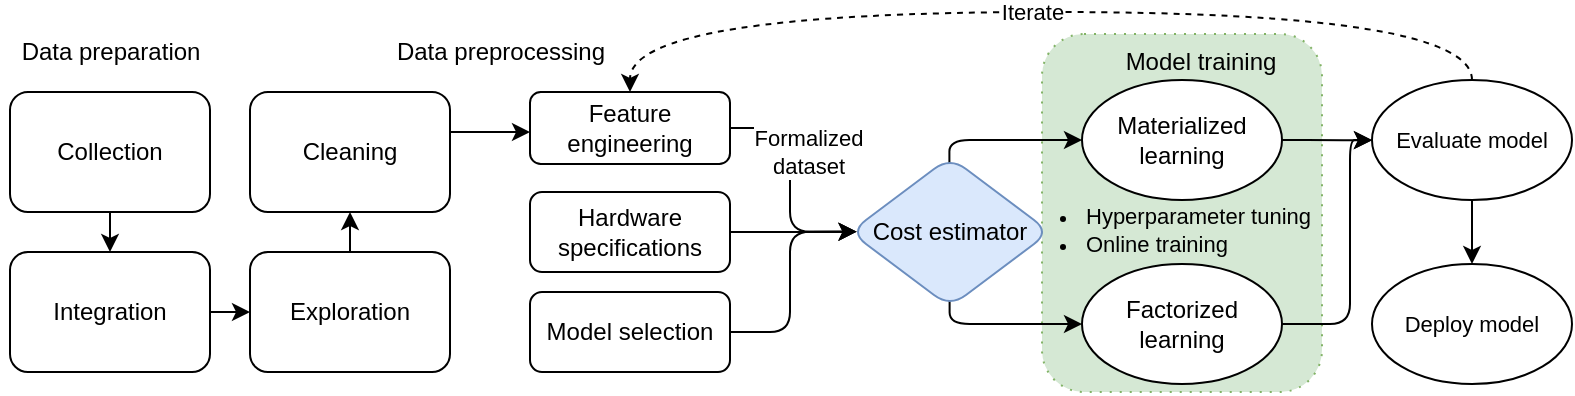 <mxfile>
    <diagram id="1Iw5H5zncnqYSbrTsxRB" name="Page-1">
        <mxGraphModel dx="494" dy="637" grid="1" gridSize="10" guides="1" tooltips="1" connect="1" arrows="1" fold="1" page="1" pageScale="1" pageWidth="827" pageHeight="1169" math="0" shadow="0">
            <root>
                <mxCell id="0"/>
                <mxCell id="1" parent="0"/>
                <mxCell id="PF3yWMWYn2p4N7kOVZgF-33" value="" style="rounded=1;whiteSpace=wrap;html=1;fontSize=11;dashed=1;dashPattern=1 4;fillColor=#d5e8d4;strokeColor=#82b366;" parent="1" vertex="1">
                    <mxGeometry x="546" y="121" width="140" height="179" as="geometry"/>
                </mxCell>
                <mxCell id="PF3yWMWYn2p4N7kOVZgF-3" value="" style="edgeStyle=orthogonalEdgeStyle;rounded=1;orthogonalLoop=1;jettySize=auto;html=1;" parent="1" source="PF3yWMWYn2p4N7kOVZgF-1" target="PF3yWMWYn2p4N7kOVZgF-2" edge="1">
                    <mxGeometry relative="1" as="geometry"/>
                </mxCell>
                <mxCell id="PF3yWMWYn2p4N7kOVZgF-1" value="Collection" style="rounded=1;whiteSpace=wrap;html=1;" parent="1" vertex="1">
                    <mxGeometry x="30" y="150" width="100" height="60" as="geometry"/>
                </mxCell>
                <mxCell id="PF3yWMWYn2p4N7kOVZgF-6" value="" style="edgeStyle=orthogonalEdgeStyle;rounded=1;orthogonalLoop=1;jettySize=auto;html=1;" parent="1" source="PF3yWMWYn2p4N7kOVZgF-2" target="PF3yWMWYn2p4N7kOVZgF-5" edge="1">
                    <mxGeometry relative="1" as="geometry"/>
                </mxCell>
                <mxCell id="PF3yWMWYn2p4N7kOVZgF-2" value="Integration" style="rounded=1;whiteSpace=wrap;html=1;" parent="1" vertex="1">
                    <mxGeometry x="30" y="230" width="100" height="60" as="geometry"/>
                </mxCell>
                <mxCell id="PF3yWMWYn2p4N7kOVZgF-4" value="Data preparation" style="text;html=1;align=center;verticalAlign=middle;resizable=0;points=[];autosize=1;strokeColor=none;fillColor=none;rounded=1;" parent="1" vertex="1">
                    <mxGeometry x="25" y="115" width="110" height="30" as="geometry"/>
                </mxCell>
                <mxCell id="PF3yWMWYn2p4N7kOVZgF-8" value="" style="edgeStyle=orthogonalEdgeStyle;rounded=1;orthogonalLoop=1;jettySize=auto;html=1;" parent="1" source="PF3yWMWYn2p4N7kOVZgF-5" target="PF3yWMWYn2p4N7kOVZgF-7" edge="1">
                    <mxGeometry relative="1" as="geometry"/>
                </mxCell>
                <mxCell id="PF3yWMWYn2p4N7kOVZgF-5" value="Exploration" style="whiteSpace=wrap;html=1;rounded=1;" parent="1" vertex="1">
                    <mxGeometry x="150" y="230" width="100" height="60" as="geometry"/>
                </mxCell>
                <mxCell id="PF3yWMWYn2p4N7kOVZgF-11" value="" style="edgeStyle=orthogonalEdgeStyle;rounded=1;orthogonalLoop=1;jettySize=auto;html=1;" parent="1" source="PF3yWMWYn2p4N7kOVZgF-7" target="PF3yWMWYn2p4N7kOVZgF-10" edge="1">
                    <mxGeometry relative="1" as="geometry">
                        <Array as="points">
                            <mxPoint x="280" y="170"/>
                            <mxPoint x="280" y="170"/>
                        </Array>
                    </mxGeometry>
                </mxCell>
                <mxCell id="PF3yWMWYn2p4N7kOVZgF-7" value="Cleaning" style="whiteSpace=wrap;html=1;rounded=1;" parent="1" vertex="1">
                    <mxGeometry x="150" y="150" width="100" height="60" as="geometry"/>
                </mxCell>
                <mxCell id="PF3yWMWYn2p4N7kOVZgF-9" value="Model training&lt;br&gt;" style="text;html=1;align=center;verticalAlign=middle;resizable=0;points=[];autosize=1;strokeColor=none;fillColor=none;rounded=1;" parent="1" vertex="1">
                    <mxGeometry x="575" y="120" width="100" height="30" as="geometry"/>
                </mxCell>
                <mxCell id="l4MfPg7lu9z-eHBVjWGc-1" style="edgeStyle=orthogonalEdgeStyle;rounded=1;orthogonalLoop=1;jettySize=auto;html=1;entryX=0.032;entryY=0.498;entryDx=0;entryDy=0;entryPerimeter=0;" parent="1" source="PF3yWMWYn2p4N7kOVZgF-10" target="PF3yWMWYn2p4N7kOVZgF-22" edge="1">
                    <mxGeometry relative="1" as="geometry"/>
                </mxCell>
                <mxCell id="l4MfPg7lu9z-eHBVjWGc-2" value="Formalized&lt;br&gt;dataset" style="edgeLabel;html=1;align=center;verticalAlign=middle;resizable=0;points=[];rounded=1;" parent="l4MfPg7lu9z-eHBVjWGc-1" connectable="0" vertex="1">
                    <mxGeometry x="-0.503" y="2" relative="1" as="geometry">
                        <mxPoint x="10" y="14" as="offset"/>
                    </mxGeometry>
                </mxCell>
                <mxCell id="PF3yWMWYn2p4N7kOVZgF-10" value="Feature engineering" style="whiteSpace=wrap;html=1;rounded=1;" parent="1" vertex="1">
                    <mxGeometry x="290" y="150" width="100" height="36" as="geometry"/>
                </mxCell>
                <mxCell id="l4MfPg7lu9z-eHBVjWGc-5" style="edgeStyle=orthogonalEdgeStyle;rounded=1;orthogonalLoop=1;jettySize=auto;html=1;entryX=0.034;entryY=0.498;entryDx=0;entryDy=0;entryPerimeter=0;" parent="1" source="PF3yWMWYn2p4N7kOVZgF-12" target="PF3yWMWYn2p4N7kOVZgF-22" edge="1">
                    <mxGeometry relative="1" as="geometry"/>
                </mxCell>
                <mxCell id="PF3yWMWYn2p4N7kOVZgF-12" value="Model selection" style="whiteSpace=wrap;html=1;rounded=1;" parent="1" vertex="1">
                    <mxGeometry x="290" y="250" width="100" height="40" as="geometry"/>
                </mxCell>
                <mxCell id="PF3yWMWYn2p4N7kOVZgF-30" style="edgeStyle=orthogonalEdgeStyle;rounded=1;orthogonalLoop=1;jettySize=auto;html=1;entryX=0.5;entryY=0;entryDx=0;entryDy=0;fontSize=11;endArrow=classic;endFill=1;dashed=1;curved=1;exitX=0.5;exitY=0;exitDx=0;exitDy=0;" parent="1" source="PF3yWMWYn2p4N7kOVZgF-34" target="PF3yWMWYn2p4N7kOVZgF-10" edge="1">
                    <mxGeometry relative="1" as="geometry">
                        <mxPoint x="710" y="130" as="sourcePoint"/>
                        <Array as="points">
                            <mxPoint x="761" y="110"/>
                            <mxPoint x="340" y="110"/>
                        </Array>
                    </mxGeometry>
                </mxCell>
                <mxCell id="PF3yWMWYn2p4N7kOVZgF-32" value="Iterate" style="edgeLabel;html=1;align=center;verticalAlign=middle;resizable=0;points=[];fontSize=11;rounded=1;" parent="PF3yWMWYn2p4N7kOVZgF-30" connectable="0" vertex="1">
                    <mxGeometry x="0.28" y="-1" relative="1" as="geometry">
                        <mxPoint x="63" y="1" as="offset"/>
                    </mxGeometry>
                </mxCell>
                <mxCell id="PF3yWMWYn2p4N7kOVZgF-17" value="Materialized &lt;br&gt;learning" style="ellipse;whiteSpace=wrap;html=1;rounded=1;" parent="1" vertex="1">
                    <mxGeometry x="566" y="144" width="100" height="60" as="geometry"/>
                </mxCell>
                <mxCell id="PF3yWMWYn2p4N7kOVZgF-36" style="rounded=1;orthogonalLoop=1;jettySize=auto;html=1;exitX=1;exitY=0.5;exitDx=0;exitDy=0;fontSize=11;endArrow=classic;endFill=1;edgeStyle=orthogonalEdgeStyle;entryX=0;entryY=0.5;entryDx=0;entryDy=0;" parent="1" source="PF3yWMWYn2p4N7kOVZgF-19" target="PF3yWMWYn2p4N7kOVZgF-34" edge="1">
                    <mxGeometry relative="1" as="geometry">
                        <mxPoint x="725" y="180" as="targetPoint"/>
                        <Array as="points">
                            <mxPoint x="700" y="266"/>
                            <mxPoint x="700" y="174"/>
                        </Array>
                    </mxGeometry>
                </mxCell>
                <mxCell id="PF3yWMWYn2p4N7kOVZgF-19" value="Factorized&lt;br&gt;learning" style="ellipse;whiteSpace=wrap;html=1;rounded=1;" parent="1" vertex="1">
                    <mxGeometry x="566" y="236" width="100" height="60" as="geometry"/>
                </mxCell>
                <mxCell id="PF3yWMWYn2p4N7kOVZgF-25" style="edgeStyle=orthogonalEdgeStyle;rounded=1;orthogonalLoop=1;jettySize=auto;html=1;entryX=0;entryY=0.5;entryDx=0;entryDy=0;endArrow=classic;endFill=1;exitX=0.497;exitY=0.041;exitDx=0;exitDy=0;exitPerimeter=0;" parent="1" source="PF3yWMWYn2p4N7kOVZgF-22" target="PF3yWMWYn2p4N7kOVZgF-17" edge="1">
                    <mxGeometry relative="1" as="geometry">
                        <Array as="points">
                            <mxPoint x="500" y="174"/>
                        </Array>
                    </mxGeometry>
                </mxCell>
                <mxCell id="PF3yWMWYn2p4N7kOVZgF-26" style="edgeStyle=orthogonalEdgeStyle;rounded=1;orthogonalLoop=1;jettySize=auto;html=1;endArrow=classic;endFill=1;exitX=0.498;exitY=0.96;exitDx=0;exitDy=0;entryX=0;entryY=0.5;entryDx=0;entryDy=0;exitPerimeter=0;" parent="1" source="PF3yWMWYn2p4N7kOVZgF-22" target="PF3yWMWYn2p4N7kOVZgF-19" edge="1">
                    <mxGeometry relative="1" as="geometry">
                        <mxPoint x="535.2" y="260.75" as="sourcePoint"/>
                        <Array as="points">
                            <mxPoint x="500" y="266"/>
                        </Array>
                    </mxGeometry>
                </mxCell>
                <mxCell id="PF3yWMWYn2p4N7kOVZgF-22" value="Cost estimator" style="rhombus;whiteSpace=wrap;html=1;rounded=1;fillColor=#dae8fc;strokeColor=#6c8ebf;" parent="1" vertex="1">
                    <mxGeometry x="450" y="182.5" width="100" height="75" as="geometry"/>
                </mxCell>
                <mxCell id="PF3yWMWYn2p4N7kOVZgF-28" value="&lt;ul style=&quot;font-size: 11px;&quot;&gt;&lt;li&gt;Hyperparameter tuning&lt;/li&gt;&lt;li&gt;Online training&lt;/li&gt;&lt;/ul&gt;" style="text;html=1;align=left;verticalAlign=middle;resizable=0;points=[];autosize=1;strokeColor=none;fillColor=none;fillStyle=dots;labelBackgroundColor=none;labelBorderColor=none;rounded=1;" parent="1" vertex="1">
                    <mxGeometry x="526" y="189" width="180" height="60" as="geometry"/>
                </mxCell>
                <mxCell id="PF3yWMWYn2p4N7kOVZgF-29" value="Data preprocessing" style="text;html=1;align=center;verticalAlign=middle;resizable=0;points=[];autosize=1;strokeColor=none;fillColor=none;rounded=1;" parent="1" vertex="1">
                    <mxGeometry x="210" y="115" width="130" height="30" as="geometry"/>
                </mxCell>
                <mxCell id="PF3yWMWYn2p4N7kOVZgF-38" value="" style="edgeStyle=orthogonalEdgeStyle;rounded=1;orthogonalLoop=1;jettySize=auto;html=1;fontSize=11;endArrow=classic;endFill=1;" parent="1" source="PF3yWMWYn2p4N7kOVZgF-34" target="PF3yWMWYn2p4N7kOVZgF-37" edge="1">
                    <mxGeometry relative="1" as="geometry"/>
                </mxCell>
                <mxCell id="PF3yWMWYn2p4N7kOVZgF-34" value="Evaluate model" style="ellipse;whiteSpace=wrap;html=1;fontSize=11;rounded=1;" parent="1" vertex="1">
                    <mxGeometry x="711" y="144" width="100" height="60" as="geometry"/>
                </mxCell>
                <mxCell id="PF3yWMWYn2p4N7kOVZgF-37" value="Deploy model" style="ellipse;whiteSpace=wrap;html=1;fontSize=11;rounded=1;" parent="1" vertex="1">
                    <mxGeometry x="711" y="236" width="100" height="60" as="geometry"/>
                </mxCell>
                <mxCell id="l4MfPg7lu9z-eHBVjWGc-4" style="edgeStyle=orthogonalEdgeStyle;rounded=1;orthogonalLoop=1;jettySize=auto;html=1;entryX=0.034;entryY=0.498;entryDx=0;entryDy=0;entryPerimeter=0;" parent="1" source="l4MfPg7lu9z-eHBVjWGc-3" target="PF3yWMWYn2p4N7kOVZgF-22" edge="1">
                    <mxGeometry relative="1" as="geometry"/>
                </mxCell>
                <mxCell id="l4MfPg7lu9z-eHBVjWGc-3" value="Hardware specifications" style="whiteSpace=wrap;html=1;rounded=1;" parent="1" vertex="1">
                    <mxGeometry x="290" y="200" width="100" height="40" as="geometry"/>
                </mxCell>
                <mxCell id="PF3yWMWYn2p4N7kOVZgF-35" value="" style="edgeStyle=orthogonalEdgeStyle;rounded=1;orthogonalLoop=1;jettySize=auto;html=1;fontSize=11;endArrow=classic;endFill=1;exitX=1;exitY=0.5;exitDx=0;exitDy=0;entryX=0;entryY=0.503;entryDx=0;entryDy=0;entryPerimeter=0;" parent="1" source="PF3yWMWYn2p4N7kOVZgF-17" target="PF3yWMWYn2p4N7kOVZgF-34" edge="1">
                    <mxGeometry relative="1" as="geometry">
                        <mxPoint x="725" y="180" as="targetPoint"/>
                    </mxGeometry>
                </mxCell>
            </root>
        </mxGraphModel>
    </diagram>
</mxfile>
